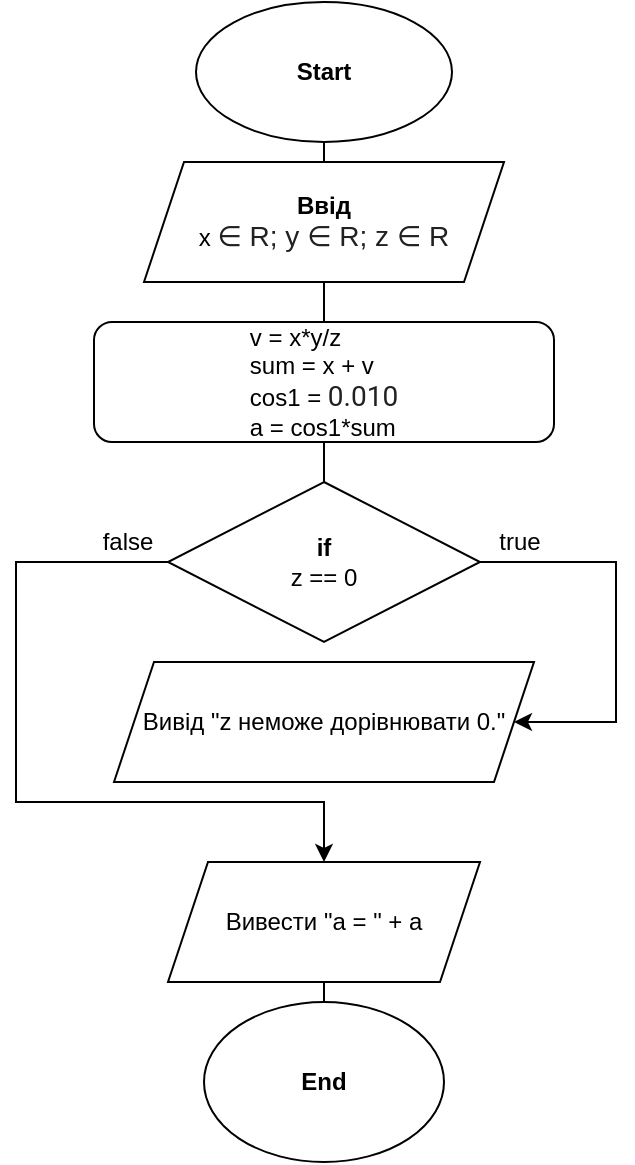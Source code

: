 <mxfile version="14.9.6" type="device" pages="2"><diagram id="X1KRk2YSPTHvcqaVHukm" name="Lab01.1"><mxGraphModel dx="1600" dy="862" grid="1" gridSize="10" guides="1" tooltips="1" connect="1" arrows="1" fold="1" page="1" pageScale="1" pageWidth="827" pageHeight="1169" math="0" shadow="0"><root><mxCell id="0"/><mxCell id="1" parent="0"/><mxCell id="wTDlq67EoCxtMZD_tYhR-2" value="&lt;b&gt;Ввід&lt;/b&gt;&lt;br&gt;x&amp;nbsp;&lt;span style=&quot;color: rgb(32 , 33 , 34) ; font-family: sans-serif ; font-size: 14px ; background-color: rgb(255 , 255 , 255)&quot;&gt;∈ R; y&amp;nbsp;&lt;/span&gt;&lt;span style=&quot;color: rgb(32 , 33 , 34) ; font-family: sans-serif ; font-size: 14px ; background-color: rgb(255 , 255 , 255)&quot;&gt;∈ R; z&amp;nbsp;&lt;/span&gt;&lt;span style=&quot;color: rgb(32 , 33 , 34) ; font-family: sans-serif ; font-size: 14px ; background-color: rgb(255 , 255 , 255)&quot;&gt;∈ R&lt;/span&gt;" style="shape=parallelogram;perimeter=parallelogramPerimeter;whiteSpace=wrap;html=1;fixedSize=1;" parent="1" vertex="1"><mxGeometry x="324" y="100" width="180" height="60" as="geometry"/></mxCell><mxCell id="wTDlq67EoCxtMZD_tYhR-3" value="" style="endArrow=none;html=1;entryX=0.5;entryY=1;entryDx=0;entryDy=0;exitX=0.5;exitY=0;exitDx=0;exitDy=0;" parent="1" source="wTDlq67EoCxtMZD_tYhR-2" target="26J2eS8TxsAcSmf89e6z-1" edge="1"><mxGeometry width="50" height="50" relative="1" as="geometry"><mxPoint x="390" y="200" as="sourcePoint"/><mxPoint x="414" y="80" as="targetPoint"/></mxGeometry></mxCell><mxCell id="sWk4HwyRr4_L50VB10HM-1" value="&lt;div style=&quot;text-align: justify&quot;&gt;&lt;span&gt;v = x*y/z&lt;/span&gt;&lt;/div&gt;&lt;div style=&quot;text-align: justify&quot;&gt;&lt;span&gt;sum = x + v&lt;/span&gt;&lt;/div&gt;&lt;div style=&quot;text-align: justify&quot;&gt;&lt;span&gt;cos1 =&amp;nbsp;&lt;/span&gt;&lt;span style=&quot;color: rgb(33 , 33 , 33) ; font-family: &amp;#34;roboto&amp;#34; , &amp;#34;open sans&amp;#34; , &amp;#34;helvetica&amp;#34; , &amp;#34;arial&amp;#34; , sans-serif ; font-size: 14px ; background-color: rgb(255 , 255 , 255)&quot;&gt;0.010&lt;/span&gt;&lt;/div&gt;&lt;div style=&quot;text-align: justify&quot;&gt;&lt;span&gt;a = cos1*sum&lt;/span&gt;&lt;/div&gt;" style="rounded=1;whiteSpace=wrap;html=1;align=center;" vertex="1" parent="1"><mxGeometry x="299" y="180" width="230" height="60" as="geometry"/></mxCell><mxCell id="sWk4HwyRr4_L50VB10HM-2" value="" style="endArrow=none;html=1;entryX=0.5;entryY=1;entryDx=0;entryDy=0;exitX=0.5;exitY=0;exitDx=0;exitDy=0;" edge="1" parent="1" source="sWk4HwyRr4_L50VB10HM-1" target="wTDlq67EoCxtMZD_tYhR-2"><mxGeometry width="50" height="50" relative="1" as="geometry"><mxPoint x="390" y="460" as="sourcePoint"/><mxPoint x="440" y="410" as="targetPoint"/></mxGeometry></mxCell><mxCell id="sWk4HwyRr4_L50VB10HM-7" style="edgeStyle=orthogonalEdgeStyle;rounded=0;orthogonalLoop=1;jettySize=auto;html=1;entryX=1;entryY=0.5;entryDx=0;entryDy=0;" edge="1" parent="1" source="sWk4HwyRr4_L50VB10HM-3" target="sWk4HwyRr4_L50VB10HM-9"><mxGeometry relative="1" as="geometry"><mxPoint x="474" y="380" as="targetPoint"/><Array as="points"><mxPoint x="560" y="300"/><mxPoint x="560" y="380"/></Array></mxGeometry></mxCell><mxCell id="sWk4HwyRr4_L50VB10HM-11" style="edgeStyle=orthogonalEdgeStyle;rounded=0;orthogonalLoop=1;jettySize=auto;html=1;entryX=0.5;entryY=0;entryDx=0;entryDy=0;startArrow=none;exitX=0;exitY=0.5;exitDx=0;exitDy=0;" edge="1" parent="1" source="sWk4HwyRr4_L50VB10HM-3" target="sWk4HwyRr4_L50VB10HM-10"><mxGeometry relative="1" as="geometry"><Array as="points"><mxPoint x="260" y="300"/><mxPoint x="260" y="420"/><mxPoint x="414" y="420"/></Array></mxGeometry></mxCell><mxCell id="sWk4HwyRr4_L50VB10HM-3" value="&lt;b&gt;if&lt;/b&gt;&lt;br&gt;z == 0" style="rhombus;whiteSpace=wrap;html=1;" vertex="1" parent="1"><mxGeometry x="336" y="260" width="156" height="80" as="geometry"/></mxCell><mxCell id="sWk4HwyRr4_L50VB10HM-4" value="" style="endArrow=none;html=1;entryX=0.5;entryY=1;entryDx=0;entryDy=0;exitX=0.5;exitY=0;exitDx=0;exitDy=0;" edge="1" parent="1" source="sWk4HwyRr4_L50VB10HM-3" target="sWk4HwyRr4_L50VB10HM-1"><mxGeometry width="50" height="50" relative="1" as="geometry"><mxPoint x="390" y="450" as="sourcePoint"/><mxPoint x="440" y="400" as="targetPoint"/></mxGeometry></mxCell><mxCell id="sWk4HwyRr4_L50VB10HM-8" value="true" style="text;html=1;strokeColor=none;fillColor=none;align=center;verticalAlign=middle;whiteSpace=wrap;rounded=0;" vertex="1" parent="1"><mxGeometry x="492" y="280" width="40" height="20" as="geometry"/></mxCell><mxCell id="sWk4HwyRr4_L50VB10HM-9" value="&lt;span&gt;Вивід &quot;z неможе дорівнювати 0.&quot;&lt;/span&gt;" style="shape=parallelogram;perimeter=parallelogramPerimeter;whiteSpace=wrap;html=1;fixedSize=1;" vertex="1" parent="1"><mxGeometry x="309" y="350" width="210" height="60" as="geometry"/></mxCell><mxCell id="sWk4HwyRr4_L50VB10HM-10" value="Вивести &quot;а = &quot; + a" style="shape=parallelogram;perimeter=parallelogramPerimeter;whiteSpace=wrap;html=1;fixedSize=1;" vertex="1" parent="1"><mxGeometry x="336" y="450" width="156" height="60" as="geometry"/></mxCell><mxCell id="sWk4HwyRr4_L50VB10HM-12" value="false" style="text;html=1;strokeColor=none;fillColor=none;align=center;verticalAlign=middle;whiteSpace=wrap;rounded=0;" vertex="1" parent="1"><mxGeometry x="296" y="280" width="40" height="20" as="geometry"/></mxCell><mxCell id="sWk4HwyRr4_L50VB10HM-14" value="&lt;b&gt;End&lt;/b&gt;" style="ellipse;whiteSpace=wrap;html=1;" vertex="1" parent="1"><mxGeometry x="354" y="520" width="120" height="80" as="geometry"/></mxCell><mxCell id="sWk4HwyRr4_L50VB10HM-15" value="" style="endArrow=none;html=1;entryX=0.5;entryY=1;entryDx=0;entryDy=0;exitX=0.5;exitY=0;exitDx=0;exitDy=0;" edge="1" parent="1" source="sWk4HwyRr4_L50VB10HM-14" target="sWk4HwyRr4_L50VB10HM-10"><mxGeometry width="50" height="50" relative="1" as="geometry"><mxPoint x="320" y="440" as="sourcePoint"/><mxPoint x="370" y="390" as="targetPoint"/></mxGeometry></mxCell><mxCell id="26J2eS8TxsAcSmf89e6z-1" value="&lt;b&gt;Start&lt;/b&gt;" style="ellipse;whiteSpace=wrap;html=1;" vertex="1" parent="1"><mxGeometry x="350" y="20" width="128" height="70" as="geometry"/></mxCell></root></mxGraphModel></diagram><diagram id="k2YFpbzOqqtIYrWn2HuG" name="Lab01.2"><mxGraphModel dx="1600" dy="862" grid="1" gridSize="10" guides="1" tooltips="1" connect="1" arrows="1" fold="1" page="1" pageScale="1" pageWidth="827" pageHeight="1169" math="0" shadow="0"><root><mxCell id="JevxRR4-AEd-aqYclNOG-0"/><mxCell id="JevxRR4-AEd-aqYclNOG-1" parent="JevxRR4-AEd-aqYclNOG-0"/><mxCell id="_aIsUiyA7B6erk51yrtJ-1" value="&lt;b&gt;Start&lt;/b&gt;" style="strokeWidth=2;html=1;shape=mxgraph.flowchart.start_1;whiteSpace=wrap;" vertex="1" parent="JevxRR4-AEd-aqYclNOG-1"><mxGeometry x="354" y="20" width="120" height="60" as="geometry"/></mxCell><mxCell id="_aIsUiyA7B6erk51yrtJ-2" value="&lt;b&gt;Ввід&lt;/b&gt;&lt;br&gt;n&amp;nbsp;&lt;span style=&quot;color: rgb(32 , 33 , 34) ; font-family: sans-serif ; font-size: 14px ; background-color: rgb(255 , 255 , 255)&quot;&gt;∈&lt;/span&gt;&amp;nbsp;N; m&amp;nbsp;&lt;span style=&quot;color: rgb(32 , 33 , 34) ; font-family: sans-serif ; font-size: 14px ; background-color: rgb(255 , 255 , 255)&quot;&gt;∈ N&lt;/span&gt;" style="shape=parallelogram;perimeter=parallelogramPerimeter;whiteSpace=wrap;html=1;fixedSize=1;" vertex="1" parent="JevxRR4-AEd-aqYclNOG-1"><mxGeometry x="339" y="100" width="150" height="60" as="geometry"/></mxCell><mxCell id="_aIsUiyA7B6erk51yrtJ-3" value="" style="endArrow=none;html=1;entryX=0.5;entryY=1;entryDx=0;entryDy=0;entryPerimeter=0;exitX=0.5;exitY=0;exitDx=0;exitDy=0;" edge="1" parent="JevxRR4-AEd-aqYclNOG-1" source="_aIsUiyA7B6erk51yrtJ-2" target="_aIsUiyA7B6erk51yrtJ-1"><mxGeometry width="50" height="50" relative="1" as="geometry"><mxPoint x="390" y="160" as="sourcePoint"/><mxPoint x="440" y="110" as="targetPoint"/></mxGeometry></mxCell><mxCell id="-jQyZg6eqiq6fpFW0jxr-3" style="edgeStyle=orthogonalEdgeStyle;rounded=0;orthogonalLoop=1;jettySize=auto;html=1;entryX=0.5;entryY=0;entryDx=0;entryDy=0;" edge="1" parent="JevxRR4-AEd-aqYclNOG-1" source="-jQyZg6eqiq6fpFW0jxr-0" target="-jQyZg6eqiq6fpFW0jxr-2"><mxGeometry relative="1" as="geometry"><Array as="points"><mxPoint x="635" y="220"/></Array></mxGeometry></mxCell><mxCell id="-jQyZg6eqiq6fpFW0jxr-11" style="edgeStyle=orthogonalEdgeStyle;rounded=0;orthogonalLoop=1;jettySize=auto;html=1;entryX=0.5;entryY=0;entryDx=0;entryDy=0;startArrow=none;exitX=0;exitY=0.5;exitDx=0;exitDy=0;" edge="1" parent="JevxRR4-AEd-aqYclNOG-1" source="-jQyZg6eqiq6fpFW0jxr-0" target="-jQyZg6eqiq6fpFW0jxr-5"><mxGeometry relative="1" as="geometry"><Array as="points"><mxPoint x="300" y="220"/><mxPoint x="300" y="270"/><mxPoint x="414" y="270"/></Array></mxGeometry></mxCell><mxCell id="-jQyZg6eqiq6fpFW0jxr-0" value="&lt;b&gt;if&lt;/b&gt;&lt;br&gt;n == m" style="rhombus;whiteSpace=wrap;html=1;" vertex="1" parent="JevxRR4-AEd-aqYclNOG-1"><mxGeometry x="374" y="180" width="80" height="80" as="geometry"/></mxCell><mxCell id="-jQyZg6eqiq6fpFW0jxr-1" value="" style="endArrow=none;html=1;entryX=0.5;entryY=1;entryDx=0;entryDy=0;exitX=0.5;exitY=0;exitDx=0;exitDy=0;" edge="1" parent="JevxRR4-AEd-aqYclNOG-1" source="-jQyZg6eqiq6fpFW0jxr-0" target="_aIsUiyA7B6erk51yrtJ-2"><mxGeometry width="50" height="50" relative="1" as="geometry"><mxPoint x="390" y="260" as="sourcePoint"/><mxPoint x="440" y="210" as="targetPoint"/></mxGeometry></mxCell><mxCell id="-jQyZg6eqiq6fpFW0jxr-2" value="Вивести:&lt;br&gt;&quot;Тут є лише одна дружня пара, це указані два числа.&quot;" style="shape=parallelogram;perimeter=parallelogramPerimeter;whiteSpace=wrap;html=1;fixedSize=1;align=center;" vertex="1" parent="JevxRR4-AEd-aqYclNOG-1"><mxGeometry x="469" y="240" width="331" height="50" as="geometry"/></mxCell><mxCell id="-jQyZg6eqiq6fpFW0jxr-4" value="true" style="text;html=1;strokeColor=none;fillColor=none;align=center;verticalAlign=middle;whiteSpace=wrap;rounded=0;" vertex="1" parent="JevxRR4-AEd-aqYclNOG-1"><mxGeometry x="474" y="200" width="40" height="20" as="geometry"/></mxCell><mxCell id="-jQyZg6eqiq6fpFW0jxr-7" style="edgeStyle=orthogonalEdgeStyle;rounded=0;orthogonalLoop=1;jettySize=auto;html=1;entryX=0.5;entryY=0;entryDx=0;entryDy=0;" edge="1" parent="JevxRR4-AEd-aqYclNOG-1" source="-jQyZg6eqiq6fpFW0jxr-5" target="-jQyZg6eqiq6fpFW0jxr-6"><mxGeometry relative="1" as="geometry"><Array as="points"><mxPoint x="635" y="320"/></Array></mxGeometry></mxCell><mxCell id="-jQyZg6eqiq6fpFW0jxr-14" style="edgeStyle=orthogonalEdgeStyle;rounded=0;orthogonalLoop=1;jettySize=auto;html=1;entryX=0.5;entryY=0;entryDx=0;entryDy=0;" edge="1" parent="JevxRR4-AEd-aqYclNOG-1" source="-jQyZg6eqiq6fpFW0jxr-5" target="-jQyZg6eqiq6fpFW0jxr-9"><mxGeometry relative="1" as="geometry"><Array as="points"><mxPoint x="300" y="320"/><mxPoint x="300" y="380"/><mxPoint x="414" y="380"/></Array></mxGeometry></mxCell><mxCell id="-jQyZg6eqiq6fpFW0jxr-5" value="&lt;b&gt;if&lt;/b&gt;&lt;br&gt;n == 1" style="rhombus;whiteSpace=wrap;html=1;" vertex="1" parent="JevxRR4-AEd-aqYclNOG-1"><mxGeometry x="374" y="280" width="80" height="80" as="geometry"/></mxCell><mxCell id="-jQyZg6eqiq6fpFW0jxr-6" value="Вивести:&amp;nbsp;&lt;br&gt;&quot;Усі пари в данному діапазоні є дружніми&quot;" style="shape=parallelogram;perimeter=parallelogramPerimeter;whiteSpace=wrap;html=1;fixedSize=1;" vertex="1" parent="JevxRR4-AEd-aqYclNOG-1"><mxGeometry x="521.5" y="340" width="226" height="60" as="geometry"/></mxCell><mxCell id="-jQyZg6eqiq6fpFW0jxr-8" style="edgeStyle=orthogonalEdgeStyle;rounded=0;orthogonalLoop=1;jettySize=auto;html=1;entryX=0.5;entryY=0;entryDx=0;entryDy=0;" edge="1" parent="JevxRR4-AEd-aqYclNOG-1" source="-jQyZg6eqiq6fpFW0jxr-9" target="-jQyZg6eqiq6fpFW0jxr-10"><mxGeometry relative="1" as="geometry"><Array as="points"><mxPoint x="635" y="430"/></Array></mxGeometry></mxCell><mxCell id="-jQyZg6eqiq6fpFW0jxr-9" value="&lt;b&gt;if&lt;/b&gt;&lt;br&gt;m == 1" style="rhombus;whiteSpace=wrap;html=1;" vertex="1" parent="JevxRR4-AEd-aqYclNOG-1"><mxGeometry x="374" y="390" width="80" height="80" as="geometry"/></mxCell><mxCell id="-jQyZg6eqiq6fpFW0jxr-10" value="Вивести:&amp;nbsp;&lt;br&gt;&quot;Усі пари в данному діапазоні є дружніми&quot;" style="shape=parallelogram;perimeter=parallelogramPerimeter;whiteSpace=wrap;html=1;fixedSize=1;" vertex="1" parent="JevxRR4-AEd-aqYclNOG-1"><mxGeometry x="521.5" y="450" width="226" height="60" as="geometry"/></mxCell><mxCell id="-jQyZg6eqiq6fpFW0jxr-12" value="false" style="text;html=1;strokeColor=none;fillColor=none;align=center;verticalAlign=middle;whiteSpace=wrap;rounded=0;" vertex="1" parent="JevxRR4-AEd-aqYclNOG-1"><mxGeometry x="314" y="200" width="40" height="20" as="geometry"/></mxCell><mxCell id="-jQyZg6eqiq6fpFW0jxr-15" value="false" style="text;html=1;strokeColor=none;fillColor=none;align=center;verticalAlign=middle;whiteSpace=wrap;rounded=0;" vertex="1" parent="JevxRR4-AEd-aqYclNOG-1"><mxGeometry x="314" y="300" width="40" height="20" as="geometry"/></mxCell><mxCell id="-jQyZg6eqiq6fpFW0jxr-16" value="true" style="text;html=1;strokeColor=none;fillColor=none;align=center;verticalAlign=middle;whiteSpace=wrap;rounded=0;" vertex="1" parent="JevxRR4-AEd-aqYclNOG-1"><mxGeometry x="474" y="300" width="40" height="20" as="geometry"/></mxCell></root></mxGraphModel></diagram></mxfile>